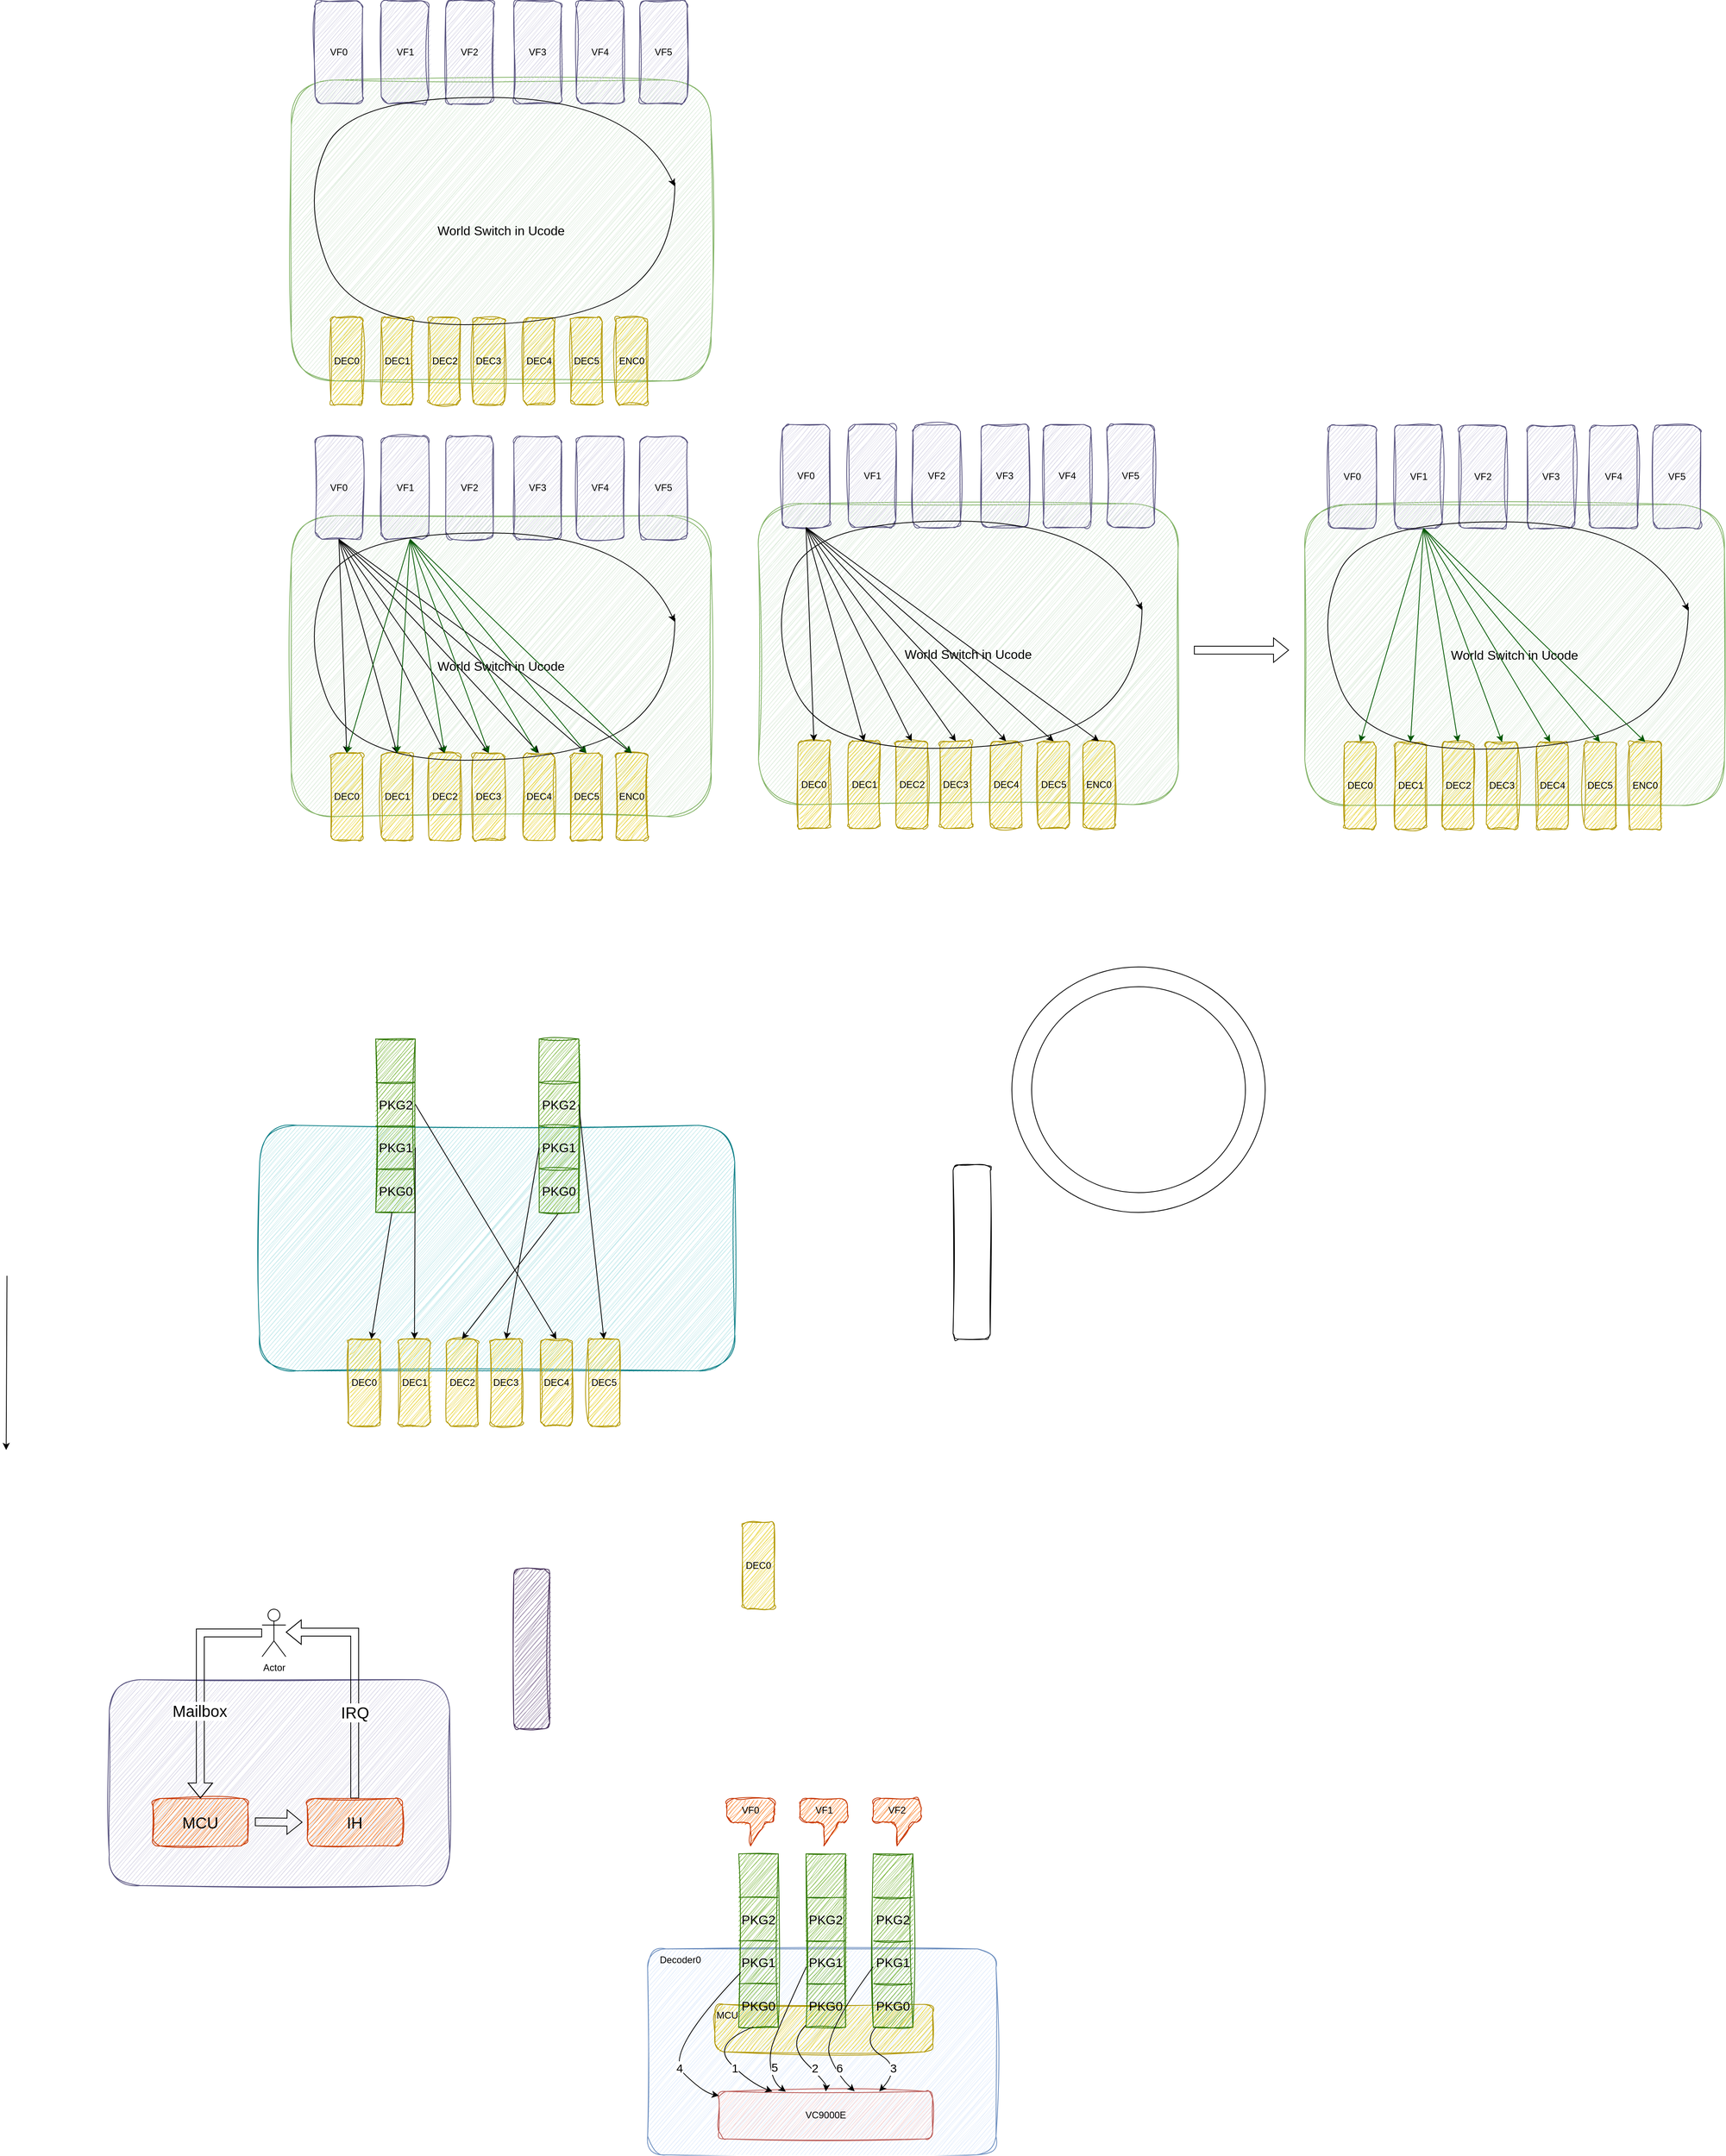 <mxfile version="23.1.1" type="github">
  <diagram name="Page-1" id="c7558073-3199-34d8-9f00-42111426c3f3">
    <mxGraphModel dx="2650" dy="1048" grid="1" gridSize="10" guides="1" tooltips="1" connect="1" arrows="1" fold="1" page="1" pageScale="1" pageWidth="826" pageHeight="1169" background="none" math="0" shadow="0">
      <root>
        <mxCell id="0" />
        <mxCell id="1" parent="0" />
        <mxCell id="O2sIWzyAN3iopfaGM0Wt-103" value="&lt;font style=&quot;font-size: 16px;&quot;&gt;World Switch in Ucode&lt;/font&gt;" style="rounded=1;whiteSpace=wrap;html=1;fillColor=#d5e8d4;strokeColor=#82b366;glass=0;shadow=0;sketch=1;curveFitting=1;jiggle=2;" parent="1" vertex="1">
          <mxGeometry x="50" y="150" width="530" height="380" as="geometry" />
        </mxCell>
        <mxCell id="O2sIWzyAN3iopfaGM0Wt-96" value="VF0" style="rounded=1;whiteSpace=wrap;html=1;fillColor=#d0cee2;strokeColor=#56517e;glass=0;shadow=0;sketch=1;curveFitting=1;jiggle=2;" parent="1" vertex="1">
          <mxGeometry x="80" y="50" width="60" height="130" as="geometry" />
        </mxCell>
        <mxCell id="O2sIWzyAN3iopfaGM0Wt-98" value="VF1" style="rounded=1;whiteSpace=wrap;html=1;fillColor=#d0cee2;strokeColor=#56517e;glass=0;shadow=0;sketch=1;curveFitting=1;jiggle=2;" parent="1" vertex="1">
          <mxGeometry x="163.5" y="50" width="60" height="130" as="geometry" />
        </mxCell>
        <mxCell id="O2sIWzyAN3iopfaGM0Wt-99" value="VF2" style="rounded=1;whiteSpace=wrap;html=1;fillColor=#d0cee2;strokeColor=#56517e;glass=0;shadow=0;sketch=1;curveFitting=1;jiggle=2;" parent="1" vertex="1">
          <mxGeometry x="245" y="50" width="60" height="130" as="geometry" />
        </mxCell>
        <mxCell id="O2sIWzyAN3iopfaGM0Wt-100" value="VF3" style="rounded=1;whiteSpace=wrap;html=1;fillColor=#d0cee2;strokeColor=#56517e;glass=0;shadow=0;sketch=1;curveFitting=1;jiggle=2;" parent="1" vertex="1">
          <mxGeometry x="331" y="50" width="60" height="130" as="geometry" />
        </mxCell>
        <mxCell id="O2sIWzyAN3iopfaGM0Wt-101" value="VF4" style="rounded=1;whiteSpace=wrap;html=1;fillColor=#d0cee2;strokeColor=#56517e;glass=0;shadow=0;sketch=1;curveFitting=1;jiggle=2;" parent="1" vertex="1">
          <mxGeometry x="410" y="50" width="60" height="130" as="geometry" />
        </mxCell>
        <mxCell id="O2sIWzyAN3iopfaGM0Wt-102" value="VF5" style="rounded=1;whiteSpace=wrap;html=1;fillColor=#d0cee2;strokeColor=#56517e;glass=0;shadow=0;sketch=1;curveFitting=1;jiggle=2;" parent="1" vertex="1">
          <mxGeometry x="490" y="50" width="60" height="130" as="geometry" />
        </mxCell>
        <mxCell id="O2sIWzyAN3iopfaGM0Wt-128" value="DEC0" style="rounded=1;whiteSpace=wrap;html=1;sketch=1;curveFitting=1;jiggle=2;shadow=0;fillColor=#e3c800;fontColor=#000000;strokeColor=#B09500;" parent="1" vertex="1">
          <mxGeometry x="100" y="450" width="40" height="110" as="geometry" />
        </mxCell>
        <mxCell id="O2sIWzyAN3iopfaGM0Wt-129" value="DEC1" style="rounded=1;whiteSpace=wrap;html=1;sketch=1;curveFitting=1;jiggle=2;shadow=0;fillColor=#e3c800;fontColor=#000000;strokeColor=#B09500;" parent="1" vertex="1">
          <mxGeometry x="163.5" y="450" width="40" height="110" as="geometry" />
        </mxCell>
        <mxCell id="O2sIWzyAN3iopfaGM0Wt-130" value="DEC2" style="rounded=1;whiteSpace=wrap;html=1;sketch=1;curveFitting=1;jiggle=2;shadow=0;fillColor=#e3c800;fontColor=#000000;strokeColor=#B09500;" parent="1" vertex="1">
          <mxGeometry x="223.5" y="450" width="40" height="110" as="geometry" />
        </mxCell>
        <mxCell id="O2sIWzyAN3iopfaGM0Wt-132" value="DEC3" style="rounded=1;whiteSpace=wrap;html=1;sketch=1;curveFitting=1;jiggle=2;shadow=0;fillColor=#e3c800;fontColor=#000000;strokeColor=#B09500;" parent="1" vertex="1">
          <mxGeometry x="279.25" y="450" width="40" height="110" as="geometry" />
        </mxCell>
        <mxCell id="O2sIWzyAN3iopfaGM0Wt-133" value="DEC4" style="rounded=1;whiteSpace=wrap;html=1;sketch=1;curveFitting=1;jiggle=2;shadow=0;fillColor=#e3c800;fontColor=#000000;strokeColor=#B09500;" parent="1" vertex="1">
          <mxGeometry x="342.75" y="450" width="40" height="110" as="geometry" />
        </mxCell>
        <mxCell id="O2sIWzyAN3iopfaGM0Wt-134" value="DEC5" style="rounded=1;whiteSpace=wrap;html=1;sketch=1;curveFitting=1;jiggle=2;shadow=0;fillColor=#e3c800;fontColor=#000000;strokeColor=#B09500;" parent="1" vertex="1">
          <mxGeometry x="402.75" y="450" width="40" height="110" as="geometry" />
        </mxCell>
        <mxCell id="O2sIWzyAN3iopfaGM0Wt-135" value="ENC0" style="rounded=1;whiteSpace=wrap;html=1;sketch=1;curveFitting=1;jiggle=2;shadow=0;fillColor=#e3c800;fontColor=#000000;strokeColor=#B09500;" parent="1" vertex="1">
          <mxGeometry x="460" y="450" width="40" height="110" as="geometry" />
        </mxCell>
        <mxCell id="O2sIWzyAN3iopfaGM0Wt-136" value="" style="curved=1;endArrow=classic;html=1;rounded=0;" parent="1" edge="1">
          <mxGeometry width="50" height="50" relative="1" as="geometry">
            <mxPoint x="534.5" y="279.5" as="sourcePoint" />
            <mxPoint x="534" y="284" as="targetPoint" />
            <Array as="points">
              <mxPoint x="534" y="374" />
              <mxPoint x="414" y="459" />
              <mxPoint x="124" y="459" />
              <mxPoint x="64" y="299" />
              <mxPoint x="124" y="170" />
              <mxPoint x="484" y="174" />
            </Array>
          </mxGeometry>
        </mxCell>
        <mxCell id="GnBLR437fLqFZardxGhd-1" value="&lt;font style=&quot;font-size: 16px;&quot;&gt;World Switch in Ucode&lt;/font&gt;" style="rounded=1;whiteSpace=wrap;html=1;fillColor=#d5e8d4;strokeColor=#82b366;glass=0;shadow=0;sketch=1;curveFitting=1;jiggle=2;" parent="1" vertex="1">
          <mxGeometry x="50" y="700" width="530" height="380" as="geometry" />
        </mxCell>
        <mxCell id="GnBLR437fLqFZardxGhd-2" value="VF0" style="rounded=1;whiteSpace=wrap;html=1;fillColor=#d0cee2;strokeColor=#56517e;glass=0;shadow=0;sketch=1;curveFitting=1;jiggle=2;" parent="1" vertex="1">
          <mxGeometry x="80" y="600" width="60" height="130" as="geometry" />
        </mxCell>
        <mxCell id="GnBLR437fLqFZardxGhd-3" value="VF1" style="rounded=1;whiteSpace=wrap;html=1;fillColor=#d0cee2;strokeColor=#56517e;glass=0;shadow=0;sketch=1;curveFitting=1;jiggle=2;" parent="1" vertex="1">
          <mxGeometry x="163.5" y="600" width="60" height="130" as="geometry" />
        </mxCell>
        <mxCell id="GnBLR437fLqFZardxGhd-4" value="VF2" style="rounded=1;whiteSpace=wrap;html=1;fillColor=#d0cee2;strokeColor=#56517e;glass=0;shadow=0;sketch=1;curveFitting=1;jiggle=2;" parent="1" vertex="1">
          <mxGeometry x="245" y="600" width="60" height="130" as="geometry" />
        </mxCell>
        <mxCell id="GnBLR437fLqFZardxGhd-5" value="VF3" style="rounded=1;whiteSpace=wrap;html=1;fillColor=#d0cee2;strokeColor=#56517e;glass=0;shadow=0;sketch=1;curveFitting=1;jiggle=2;" parent="1" vertex="1">
          <mxGeometry x="331" y="600" width="60" height="130" as="geometry" />
        </mxCell>
        <mxCell id="GnBLR437fLqFZardxGhd-6" value="VF4" style="rounded=1;whiteSpace=wrap;html=1;fillColor=#d0cee2;strokeColor=#56517e;glass=0;shadow=0;sketch=1;curveFitting=1;jiggle=2;" parent="1" vertex="1">
          <mxGeometry x="410" y="600" width="60" height="130" as="geometry" />
        </mxCell>
        <mxCell id="GnBLR437fLqFZardxGhd-7" value="VF5" style="rounded=1;whiteSpace=wrap;html=1;fillColor=#d0cee2;strokeColor=#56517e;glass=0;shadow=0;sketch=1;curveFitting=1;jiggle=2;" parent="1" vertex="1">
          <mxGeometry x="490" y="600" width="60" height="130" as="geometry" />
        </mxCell>
        <mxCell id="GnBLR437fLqFZardxGhd-8" value="DEC0" style="rounded=1;whiteSpace=wrap;html=1;sketch=1;curveFitting=1;jiggle=2;shadow=0;fillColor=#e3c800;fontColor=#000000;strokeColor=#B09500;" parent="1" vertex="1">
          <mxGeometry x="100" y="1000" width="40" height="110" as="geometry" />
        </mxCell>
        <mxCell id="GnBLR437fLqFZardxGhd-9" value="DEC1" style="rounded=1;whiteSpace=wrap;html=1;sketch=1;curveFitting=1;jiggle=2;shadow=0;fillColor=#e3c800;fontColor=#000000;strokeColor=#B09500;" parent="1" vertex="1">
          <mxGeometry x="163.5" y="1000" width="40" height="110" as="geometry" />
        </mxCell>
        <mxCell id="GnBLR437fLqFZardxGhd-10" value="DEC2" style="rounded=1;whiteSpace=wrap;html=1;sketch=1;curveFitting=1;jiggle=2;shadow=0;fillColor=#e3c800;fontColor=#000000;strokeColor=#B09500;" parent="1" vertex="1">
          <mxGeometry x="223.5" y="1000" width="40" height="110" as="geometry" />
        </mxCell>
        <mxCell id="GnBLR437fLqFZardxGhd-11" value="DEC3" style="rounded=1;whiteSpace=wrap;html=1;sketch=1;curveFitting=1;jiggle=2;shadow=0;fillColor=#e3c800;fontColor=#000000;strokeColor=#B09500;" parent="1" vertex="1">
          <mxGeometry x="279.25" y="1000" width="40" height="110" as="geometry" />
        </mxCell>
        <mxCell id="GnBLR437fLqFZardxGhd-12" value="DEC4" style="rounded=1;whiteSpace=wrap;html=1;sketch=1;curveFitting=1;jiggle=2;shadow=0;fillColor=#e3c800;fontColor=#000000;strokeColor=#B09500;" parent="1" vertex="1">
          <mxGeometry x="342.75" y="1000" width="40" height="110" as="geometry" />
        </mxCell>
        <mxCell id="GnBLR437fLqFZardxGhd-13" value="DEC5" style="rounded=1;whiteSpace=wrap;html=1;sketch=1;curveFitting=1;jiggle=2;shadow=0;fillColor=#e3c800;fontColor=#000000;strokeColor=#B09500;" parent="1" vertex="1">
          <mxGeometry x="402.75" y="1000" width="40" height="110" as="geometry" />
        </mxCell>
        <mxCell id="GnBLR437fLqFZardxGhd-14" value="ENC0" style="rounded=1;whiteSpace=wrap;html=1;sketch=1;curveFitting=1;jiggle=2;shadow=0;fillColor=#e3c800;fontColor=#000000;strokeColor=#B09500;" parent="1" vertex="1">
          <mxGeometry x="460" y="1000" width="40" height="110" as="geometry" />
        </mxCell>
        <mxCell id="GnBLR437fLqFZardxGhd-15" value="" style="curved=1;endArrow=classic;html=1;rounded=0;" parent="1" edge="1">
          <mxGeometry width="50" height="50" relative="1" as="geometry">
            <mxPoint x="534.5" y="829.5" as="sourcePoint" />
            <mxPoint x="534" y="834" as="targetPoint" />
            <Array as="points">
              <mxPoint x="534" y="924" />
              <mxPoint x="414" y="1009" />
              <mxPoint x="124" y="1009" />
              <mxPoint x="64" y="849" />
              <mxPoint x="124" y="720" />
              <mxPoint x="484" y="724" />
            </Array>
          </mxGeometry>
        </mxCell>
        <mxCell id="GnBLR437fLqFZardxGhd-16" value="" style="endArrow=classic;html=1;rounded=0;entryX=0.5;entryY=0;entryDx=0;entryDy=0;" parent="1" target="GnBLR437fLqFZardxGhd-14" edge="1">
          <mxGeometry width="50" height="50" relative="1" as="geometry">
            <mxPoint x="110" y="730" as="sourcePoint" />
            <mxPoint x="200" y="800" as="targetPoint" />
          </mxGeometry>
        </mxCell>
        <mxCell id="GnBLR437fLqFZardxGhd-19" value="" style="endArrow=classic;html=1;rounded=0;entryX=0.5;entryY=0;entryDx=0;entryDy=0;exitX=0.5;exitY=1;exitDx=0;exitDy=0;" parent="1" target="GnBLR437fLqFZardxGhd-13" edge="1">
          <mxGeometry width="50" height="50" relative="1" as="geometry">
            <mxPoint x="110" y="730" as="sourcePoint" />
            <mxPoint x="432.75" y="1000" as="targetPoint" />
          </mxGeometry>
        </mxCell>
        <mxCell id="GnBLR437fLqFZardxGhd-20" value="" style="endArrow=classic;html=1;rounded=0;exitX=0.5;exitY=1;exitDx=0;exitDy=0;entryX=0.5;entryY=0;entryDx=0;entryDy=0;" parent="1" source="GnBLR437fLqFZardxGhd-2" target="GnBLR437fLqFZardxGhd-12" edge="1">
          <mxGeometry width="50" height="50" relative="1" as="geometry">
            <mxPoint x="104.25" y="730" as="sourcePoint" />
            <mxPoint x="494.25" y="880" as="targetPoint" />
          </mxGeometry>
        </mxCell>
        <mxCell id="GnBLR437fLqFZardxGhd-21" value="" style="endArrow=classic;html=1;rounded=0;exitX=0.5;exitY=1;exitDx=0;exitDy=0;entryX=0.5;entryY=0;entryDx=0;entryDy=0;" parent="1" source="GnBLR437fLqFZardxGhd-2" target="GnBLR437fLqFZardxGhd-11" edge="1">
          <mxGeometry width="50" height="50" relative="1" as="geometry">
            <mxPoint x="104.25" y="730" as="sourcePoint" />
            <mxPoint x="494.25" y="880" as="targetPoint" />
          </mxGeometry>
        </mxCell>
        <mxCell id="GnBLR437fLqFZardxGhd-22" value="" style="endArrow=classic;html=1;rounded=0;exitX=0.5;exitY=1;exitDx=0;exitDy=0;entryX=0.5;entryY=0;entryDx=0;entryDy=0;" parent="1" source="GnBLR437fLqFZardxGhd-2" target="GnBLR437fLqFZardxGhd-10" edge="1">
          <mxGeometry width="50" height="50" relative="1" as="geometry">
            <mxPoint x="245" y="740.0" as="sourcePoint" />
            <mxPoint x="371" y="1008.05" as="targetPoint" />
          </mxGeometry>
        </mxCell>
        <mxCell id="GnBLR437fLqFZardxGhd-23" value="" style="endArrow=classic;html=1;rounded=0;entryX=0.5;entryY=0;entryDx=0;entryDy=0;" parent="1" target="GnBLR437fLqFZardxGhd-9" edge="1">
          <mxGeometry width="50" height="50" relative="1" as="geometry">
            <mxPoint x="110" y="730" as="sourcePoint" />
            <mxPoint x="500" y="870" as="targetPoint" />
          </mxGeometry>
        </mxCell>
        <mxCell id="GnBLR437fLqFZardxGhd-24" value="" style="endArrow=classic;html=1;rounded=0;exitX=0.5;exitY=1;exitDx=0;exitDy=0;entryX=0.5;entryY=0;entryDx=0;entryDy=0;" parent="1" target="GnBLR437fLqFZardxGhd-8" edge="1">
          <mxGeometry width="50" height="50" relative="1" as="geometry">
            <mxPoint x="110" y="730" as="sourcePoint" />
            <mxPoint x="500" y="880" as="targetPoint" />
          </mxGeometry>
        </mxCell>
        <mxCell id="GnBLR437fLqFZardxGhd-25" value="" style="endArrow=classic;html=1;rounded=0;exitX=0.5;exitY=1;exitDx=0;exitDy=0;entryX=0.5;entryY=0;entryDx=0;entryDy=0;curved=0;fillColor=#008a00;strokeColor=#005700;" parent="1" target="GnBLR437fLqFZardxGhd-8" edge="1">
          <mxGeometry width="50" height="50" relative="1" as="geometry">
            <mxPoint x="200" y="730" as="sourcePoint" />
            <mxPoint x="210" y="1000" as="targetPoint" />
          </mxGeometry>
        </mxCell>
        <mxCell id="GnBLR437fLqFZardxGhd-26" value="" style="endArrow=classic;html=1;rounded=0;entryX=0.5;entryY=0;entryDx=0;entryDy=0;curved=0;fillColor=#008a00;strokeColor=#005700;" parent="1" target="GnBLR437fLqFZardxGhd-9" edge="1">
          <mxGeometry width="50" height="50" relative="1" as="geometry">
            <mxPoint x="200" y="730" as="sourcePoint" />
            <mxPoint x="274" y="1000" as="targetPoint" />
          </mxGeometry>
        </mxCell>
        <mxCell id="GnBLR437fLqFZardxGhd-27" value="" style="endArrow=classic;html=1;rounded=0;exitX=0.5;exitY=1;exitDx=0;exitDy=0;entryX=0.5;entryY=0;entryDx=0;entryDy=0;curved=0;fillColor=#008a00;strokeColor=#005700;" parent="1" target="GnBLR437fLqFZardxGhd-10" edge="1">
          <mxGeometry width="50" height="50" relative="1" as="geometry">
            <mxPoint x="200" y="730" as="sourcePoint" />
            <mxPoint x="334" y="1000" as="targetPoint" />
          </mxGeometry>
        </mxCell>
        <mxCell id="GnBLR437fLqFZardxGhd-28" value="" style="endArrow=classic;html=1;rounded=0;exitX=0.5;exitY=1;exitDx=0;exitDy=0;entryX=0.5;entryY=0;entryDx=0;entryDy=0;curved=0;fillColor=#008a00;strokeColor=#005700;" parent="1" target="GnBLR437fLqFZardxGhd-11" edge="1">
          <mxGeometry width="50" height="50" relative="1" as="geometry">
            <mxPoint x="200" y="730" as="sourcePoint" />
            <mxPoint x="389" y="1000" as="targetPoint" />
          </mxGeometry>
        </mxCell>
        <mxCell id="GnBLR437fLqFZardxGhd-29" value="" style="endArrow=classic;html=1;rounded=0;exitX=0.5;exitY=1;exitDx=0;exitDy=0;curved=0;fillColor=#008a00;strokeColor=#005700;" parent="1" edge="1">
          <mxGeometry width="50" height="50" relative="1" as="geometry">
            <mxPoint x="200" y="730" as="sourcePoint" />
            <mxPoint x="360" y="1000" as="targetPoint" />
          </mxGeometry>
        </mxCell>
        <mxCell id="GnBLR437fLqFZardxGhd-30" value="" style="endArrow=classic;html=1;rounded=0;entryX=0.5;entryY=0;entryDx=0;entryDy=0;exitX=0.5;exitY=1;exitDx=0;exitDy=0;curved=0;fillColor=#008a00;strokeColor=#005700;" parent="1" target="GnBLR437fLqFZardxGhd-13" edge="1">
          <mxGeometry width="50" height="50" relative="1" as="geometry">
            <mxPoint x="200" y="730" as="sourcePoint" />
            <mxPoint x="513" y="1000" as="targetPoint" />
          </mxGeometry>
        </mxCell>
        <mxCell id="GnBLR437fLqFZardxGhd-31" value="" style="endArrow=classic;html=1;rounded=0;entryX=0.5;entryY=0;entryDx=0;entryDy=0;curved=0;fillColor=#008a00;strokeColor=#005700;" parent="1" target="GnBLR437fLqFZardxGhd-14" edge="1">
          <mxGeometry width="50" height="50" relative="1" as="geometry">
            <mxPoint x="200" y="730" as="sourcePoint" />
            <mxPoint x="570" y="1000" as="targetPoint" />
          </mxGeometry>
        </mxCell>
        <mxCell id="GnBLR437fLqFZardxGhd-32" value="&lt;font style=&quot;font-size: 16px;&quot;&gt;World Switch in Ucode&lt;/font&gt;" style="rounded=1;whiteSpace=wrap;html=1;fillColor=#d5e8d4;strokeColor=#82b366;glass=0;shadow=0;sketch=1;curveFitting=1;jiggle=2;" parent="1" vertex="1">
          <mxGeometry x="640" y="685" width="530" height="380" as="geometry" />
        </mxCell>
        <mxCell id="GnBLR437fLqFZardxGhd-33" value="VF0" style="rounded=1;whiteSpace=wrap;html=1;fillColor=#d0cee2;strokeColor=#56517e;glass=0;shadow=0;sketch=1;curveFitting=1;jiggle=2;" parent="1" vertex="1">
          <mxGeometry x="670" y="585" width="60" height="130" as="geometry" />
        </mxCell>
        <mxCell id="GnBLR437fLqFZardxGhd-34" value="VF1" style="rounded=1;whiteSpace=wrap;html=1;fillColor=#d0cee2;strokeColor=#56517e;glass=0;shadow=0;sketch=1;curveFitting=1;jiggle=2;" parent="1" vertex="1">
          <mxGeometry x="753.5" y="585" width="60" height="130" as="geometry" />
        </mxCell>
        <mxCell id="GnBLR437fLqFZardxGhd-35" value="VF2" style="rounded=1;whiteSpace=wrap;html=1;fillColor=#d0cee2;strokeColor=#56517e;glass=0;shadow=0;sketch=1;curveFitting=1;jiggle=2;" parent="1" vertex="1">
          <mxGeometry x="835" y="585" width="60" height="130" as="geometry" />
        </mxCell>
        <mxCell id="GnBLR437fLqFZardxGhd-36" value="VF3" style="rounded=1;whiteSpace=wrap;html=1;fillColor=#d0cee2;strokeColor=#56517e;glass=0;shadow=0;sketch=1;curveFitting=1;jiggle=2;" parent="1" vertex="1">
          <mxGeometry x="921" y="585" width="60" height="130" as="geometry" />
        </mxCell>
        <mxCell id="GnBLR437fLqFZardxGhd-37" value="VF4" style="rounded=1;whiteSpace=wrap;html=1;fillColor=#d0cee2;strokeColor=#56517e;glass=0;shadow=0;sketch=1;curveFitting=1;jiggle=2;" parent="1" vertex="1">
          <mxGeometry x="1000" y="585" width="60" height="130" as="geometry" />
        </mxCell>
        <mxCell id="GnBLR437fLqFZardxGhd-38" value="VF5" style="rounded=1;whiteSpace=wrap;html=1;fillColor=#d0cee2;strokeColor=#56517e;glass=0;shadow=0;sketch=1;curveFitting=1;jiggle=2;" parent="1" vertex="1">
          <mxGeometry x="1080" y="585" width="60" height="130" as="geometry" />
        </mxCell>
        <mxCell id="GnBLR437fLqFZardxGhd-39" value="DEC0" style="rounded=1;whiteSpace=wrap;html=1;sketch=1;curveFitting=1;jiggle=2;shadow=0;fillColor=#e3c800;fontColor=#000000;strokeColor=#B09500;" parent="1" vertex="1">
          <mxGeometry x="690" y="985" width="40" height="110" as="geometry" />
        </mxCell>
        <mxCell id="GnBLR437fLqFZardxGhd-40" value="DEC1" style="rounded=1;whiteSpace=wrap;html=1;sketch=1;curveFitting=1;jiggle=2;shadow=0;fillColor=#e3c800;fontColor=#000000;strokeColor=#B09500;" parent="1" vertex="1">
          <mxGeometry x="753.5" y="985" width="40" height="110" as="geometry" />
        </mxCell>
        <mxCell id="GnBLR437fLqFZardxGhd-41" value="DEC2" style="rounded=1;whiteSpace=wrap;html=1;sketch=1;curveFitting=1;jiggle=2;shadow=0;fillColor=#e3c800;fontColor=#000000;strokeColor=#B09500;" parent="1" vertex="1">
          <mxGeometry x="813.5" y="985" width="40" height="110" as="geometry" />
        </mxCell>
        <mxCell id="GnBLR437fLqFZardxGhd-42" value="DEC3" style="rounded=1;whiteSpace=wrap;html=1;sketch=1;curveFitting=1;jiggle=2;shadow=0;fillColor=#e3c800;fontColor=#000000;strokeColor=#B09500;" parent="1" vertex="1">
          <mxGeometry x="869.25" y="985" width="40" height="110" as="geometry" />
        </mxCell>
        <mxCell id="GnBLR437fLqFZardxGhd-43" value="DEC4" style="rounded=1;whiteSpace=wrap;html=1;sketch=1;curveFitting=1;jiggle=2;shadow=0;fillColor=#e3c800;fontColor=#000000;strokeColor=#B09500;" parent="1" vertex="1">
          <mxGeometry x="932.75" y="985" width="40" height="110" as="geometry" />
        </mxCell>
        <mxCell id="GnBLR437fLqFZardxGhd-44" value="DEC5" style="rounded=1;whiteSpace=wrap;html=1;sketch=1;curveFitting=1;jiggle=2;shadow=0;fillColor=#e3c800;fontColor=#000000;strokeColor=#B09500;" parent="1" vertex="1">
          <mxGeometry x="992.75" y="985" width="40" height="110" as="geometry" />
        </mxCell>
        <mxCell id="GnBLR437fLqFZardxGhd-45" value="ENC0" style="rounded=1;whiteSpace=wrap;html=1;sketch=1;curveFitting=1;jiggle=2;shadow=0;fillColor=#e3c800;fontColor=#000000;strokeColor=#B09500;" parent="1" vertex="1">
          <mxGeometry x="1050" y="985" width="40" height="110" as="geometry" />
        </mxCell>
        <mxCell id="GnBLR437fLqFZardxGhd-46" value="" style="curved=1;endArrow=classic;html=1;rounded=0;" parent="1" edge="1">
          <mxGeometry width="50" height="50" relative="1" as="geometry">
            <mxPoint x="1124.5" y="814.5" as="sourcePoint" />
            <mxPoint x="1124" y="819" as="targetPoint" />
            <Array as="points">
              <mxPoint x="1124" y="909" />
              <mxPoint x="1004" y="994" />
              <mxPoint x="714" y="994" />
              <mxPoint x="654" y="834" />
              <mxPoint x="714" y="705" />
              <mxPoint x="1074" y="709" />
            </Array>
          </mxGeometry>
        </mxCell>
        <mxCell id="GnBLR437fLqFZardxGhd-47" value="" style="endArrow=classic;html=1;rounded=0;entryX=0.5;entryY=0;entryDx=0;entryDy=0;" parent="1" target="GnBLR437fLqFZardxGhd-45" edge="1">
          <mxGeometry width="50" height="50" relative="1" as="geometry">
            <mxPoint x="700" y="715" as="sourcePoint" />
            <mxPoint x="790" y="785" as="targetPoint" />
          </mxGeometry>
        </mxCell>
        <mxCell id="GnBLR437fLqFZardxGhd-48" value="" style="endArrow=classic;html=1;rounded=0;entryX=0.5;entryY=0;entryDx=0;entryDy=0;exitX=0.5;exitY=1;exitDx=0;exitDy=0;" parent="1" target="GnBLR437fLqFZardxGhd-44" edge="1">
          <mxGeometry width="50" height="50" relative="1" as="geometry">
            <mxPoint x="700" y="715" as="sourcePoint" />
            <mxPoint x="1022.75" y="985" as="targetPoint" />
          </mxGeometry>
        </mxCell>
        <mxCell id="GnBLR437fLqFZardxGhd-49" value="" style="endArrow=classic;html=1;rounded=0;exitX=0.5;exitY=1;exitDx=0;exitDy=0;entryX=0.5;entryY=0;entryDx=0;entryDy=0;" parent="1" source="GnBLR437fLqFZardxGhd-33" target="GnBLR437fLqFZardxGhd-43" edge="1">
          <mxGeometry width="50" height="50" relative="1" as="geometry">
            <mxPoint x="694.25" y="715" as="sourcePoint" />
            <mxPoint x="1084.25" y="865" as="targetPoint" />
          </mxGeometry>
        </mxCell>
        <mxCell id="GnBLR437fLqFZardxGhd-50" value="" style="endArrow=classic;html=1;rounded=0;exitX=0.5;exitY=1;exitDx=0;exitDy=0;entryX=0.5;entryY=0;entryDx=0;entryDy=0;" parent="1" source="GnBLR437fLqFZardxGhd-33" target="GnBLR437fLqFZardxGhd-42" edge="1">
          <mxGeometry width="50" height="50" relative="1" as="geometry">
            <mxPoint x="694.25" y="715" as="sourcePoint" />
            <mxPoint x="1084.25" y="865" as="targetPoint" />
          </mxGeometry>
        </mxCell>
        <mxCell id="GnBLR437fLqFZardxGhd-51" value="" style="endArrow=classic;html=1;rounded=0;exitX=0.5;exitY=1;exitDx=0;exitDy=0;entryX=0.5;entryY=0;entryDx=0;entryDy=0;" parent="1" source="GnBLR437fLqFZardxGhd-33" target="GnBLR437fLqFZardxGhd-41" edge="1">
          <mxGeometry width="50" height="50" relative="1" as="geometry">
            <mxPoint x="835" y="725.0" as="sourcePoint" />
            <mxPoint x="961" y="993.05" as="targetPoint" />
          </mxGeometry>
        </mxCell>
        <mxCell id="GnBLR437fLqFZardxGhd-52" value="" style="endArrow=classic;html=1;rounded=0;entryX=0.5;entryY=0;entryDx=0;entryDy=0;" parent="1" target="GnBLR437fLqFZardxGhd-40" edge="1">
          <mxGeometry width="50" height="50" relative="1" as="geometry">
            <mxPoint x="700" y="715" as="sourcePoint" />
            <mxPoint x="1090" y="855" as="targetPoint" />
          </mxGeometry>
        </mxCell>
        <mxCell id="GnBLR437fLqFZardxGhd-53" value="" style="endArrow=classic;html=1;rounded=0;exitX=0.5;exitY=1;exitDx=0;exitDy=0;entryX=0.5;entryY=0;entryDx=0;entryDy=0;" parent="1" target="GnBLR437fLqFZardxGhd-39" edge="1">
          <mxGeometry width="50" height="50" relative="1" as="geometry">
            <mxPoint x="700" y="715" as="sourcePoint" />
            <mxPoint x="1090" y="865" as="targetPoint" />
          </mxGeometry>
        </mxCell>
        <mxCell id="GnBLR437fLqFZardxGhd-61" value="&lt;font style=&quot;font-size: 16px;&quot;&gt;World Switch in Ucode&lt;/font&gt;" style="rounded=1;whiteSpace=wrap;html=1;fillColor=#d5e8d4;strokeColor=#82b366;glass=0;shadow=0;sketch=1;curveFitting=1;jiggle=2;" parent="1" vertex="1">
          <mxGeometry x="1330" y="686" width="530" height="380" as="geometry" />
        </mxCell>
        <mxCell id="GnBLR437fLqFZardxGhd-62" value="VF0" style="rounded=1;whiteSpace=wrap;html=1;fillColor=#d0cee2;strokeColor=#56517e;glass=0;shadow=0;sketch=1;curveFitting=1;jiggle=2;" parent="1" vertex="1">
          <mxGeometry x="1360" y="586" width="60" height="130" as="geometry" />
        </mxCell>
        <mxCell id="GnBLR437fLqFZardxGhd-63" value="VF1" style="rounded=1;whiteSpace=wrap;html=1;fillColor=#d0cee2;strokeColor=#56517e;glass=0;shadow=0;sketch=1;curveFitting=1;jiggle=2;" parent="1" vertex="1">
          <mxGeometry x="1443.5" y="586" width="60" height="130" as="geometry" />
        </mxCell>
        <mxCell id="GnBLR437fLqFZardxGhd-64" value="VF2" style="rounded=1;whiteSpace=wrap;html=1;fillColor=#d0cee2;strokeColor=#56517e;glass=0;shadow=0;sketch=1;curveFitting=1;jiggle=2;" parent="1" vertex="1">
          <mxGeometry x="1525" y="586" width="60" height="130" as="geometry" />
        </mxCell>
        <mxCell id="GnBLR437fLqFZardxGhd-65" value="VF3" style="rounded=1;whiteSpace=wrap;html=1;fillColor=#d0cee2;strokeColor=#56517e;glass=0;shadow=0;sketch=1;curveFitting=1;jiggle=2;" parent="1" vertex="1">
          <mxGeometry x="1611" y="586" width="60" height="130" as="geometry" />
        </mxCell>
        <mxCell id="GnBLR437fLqFZardxGhd-66" value="VF4" style="rounded=1;whiteSpace=wrap;html=1;fillColor=#d0cee2;strokeColor=#56517e;glass=0;shadow=0;sketch=1;curveFitting=1;jiggle=2;" parent="1" vertex="1">
          <mxGeometry x="1690" y="586" width="60" height="130" as="geometry" />
        </mxCell>
        <mxCell id="GnBLR437fLqFZardxGhd-67" value="VF5" style="rounded=1;whiteSpace=wrap;html=1;fillColor=#d0cee2;strokeColor=#56517e;glass=0;shadow=0;sketch=1;curveFitting=1;jiggle=2;" parent="1" vertex="1">
          <mxGeometry x="1770" y="586" width="60" height="130" as="geometry" />
        </mxCell>
        <mxCell id="GnBLR437fLqFZardxGhd-68" value="DEC0" style="rounded=1;whiteSpace=wrap;html=1;sketch=1;curveFitting=1;jiggle=2;shadow=0;fillColor=#e3c800;fontColor=#000000;strokeColor=#B09500;" parent="1" vertex="1">
          <mxGeometry x="1380" y="986" width="40" height="110" as="geometry" />
        </mxCell>
        <mxCell id="GnBLR437fLqFZardxGhd-69" value="DEC1" style="rounded=1;whiteSpace=wrap;html=1;sketch=1;curveFitting=1;jiggle=2;shadow=0;fillColor=#e3c800;fontColor=#000000;strokeColor=#B09500;" parent="1" vertex="1">
          <mxGeometry x="1443.5" y="986" width="40" height="110" as="geometry" />
        </mxCell>
        <mxCell id="GnBLR437fLqFZardxGhd-70" value="DEC2" style="rounded=1;whiteSpace=wrap;html=1;sketch=1;curveFitting=1;jiggle=2;shadow=0;fillColor=#e3c800;fontColor=#000000;strokeColor=#B09500;" parent="1" vertex="1">
          <mxGeometry x="1503.5" y="986" width="40" height="110" as="geometry" />
        </mxCell>
        <mxCell id="GnBLR437fLqFZardxGhd-71" value="DEC3" style="rounded=1;whiteSpace=wrap;html=1;sketch=1;curveFitting=1;jiggle=2;shadow=0;fillColor=#e3c800;fontColor=#000000;strokeColor=#B09500;" parent="1" vertex="1">
          <mxGeometry x="1559.25" y="986" width="40" height="110" as="geometry" />
        </mxCell>
        <mxCell id="GnBLR437fLqFZardxGhd-72" value="DEC4" style="rounded=1;whiteSpace=wrap;html=1;sketch=1;curveFitting=1;jiggle=2;shadow=0;fillColor=#e3c800;fontColor=#000000;strokeColor=#B09500;" parent="1" vertex="1">
          <mxGeometry x="1622.75" y="986" width="40" height="110" as="geometry" />
        </mxCell>
        <mxCell id="GnBLR437fLqFZardxGhd-73" value="DEC5" style="rounded=1;whiteSpace=wrap;html=1;sketch=1;curveFitting=1;jiggle=2;shadow=0;fillColor=#e3c800;fontColor=#000000;strokeColor=#B09500;" parent="1" vertex="1">
          <mxGeometry x="1682.75" y="986" width="40" height="110" as="geometry" />
        </mxCell>
        <mxCell id="GnBLR437fLqFZardxGhd-74" value="ENC0" style="rounded=1;whiteSpace=wrap;html=1;sketch=1;curveFitting=1;jiggle=2;shadow=0;fillColor=#e3c800;fontColor=#000000;strokeColor=#B09500;" parent="1" vertex="1">
          <mxGeometry x="1740" y="986" width="40" height="110" as="geometry" />
        </mxCell>
        <mxCell id="GnBLR437fLqFZardxGhd-75" value="" style="curved=1;endArrow=classic;html=1;rounded=0;" parent="1" edge="1">
          <mxGeometry width="50" height="50" relative="1" as="geometry">
            <mxPoint x="1814.5" y="815.5" as="sourcePoint" />
            <mxPoint x="1814" y="820" as="targetPoint" />
            <Array as="points">
              <mxPoint x="1814" y="910" />
              <mxPoint x="1694" y="995" />
              <mxPoint x="1404" y="995" />
              <mxPoint x="1344" y="835" />
              <mxPoint x="1404" y="706" />
              <mxPoint x="1764" y="710" />
            </Array>
          </mxGeometry>
        </mxCell>
        <mxCell id="GnBLR437fLqFZardxGhd-83" value="" style="endArrow=classic;html=1;rounded=0;exitX=0.5;exitY=1;exitDx=0;exitDy=0;entryX=0.5;entryY=0;entryDx=0;entryDy=0;curved=0;fillColor=#008a00;strokeColor=#005700;" parent="1" target="GnBLR437fLqFZardxGhd-68" edge="1">
          <mxGeometry width="50" height="50" relative="1" as="geometry">
            <mxPoint x="1480" y="716" as="sourcePoint" />
            <mxPoint x="1490" y="986" as="targetPoint" />
          </mxGeometry>
        </mxCell>
        <mxCell id="GnBLR437fLqFZardxGhd-84" value="" style="endArrow=classic;html=1;rounded=0;entryX=0.5;entryY=0;entryDx=0;entryDy=0;curved=0;fillColor=#008a00;strokeColor=#005700;" parent="1" target="GnBLR437fLqFZardxGhd-69" edge="1">
          <mxGeometry width="50" height="50" relative="1" as="geometry">
            <mxPoint x="1480" y="716" as="sourcePoint" />
            <mxPoint x="1554" y="986" as="targetPoint" />
          </mxGeometry>
        </mxCell>
        <mxCell id="GnBLR437fLqFZardxGhd-85" value="" style="endArrow=classic;html=1;rounded=0;exitX=0.5;exitY=1;exitDx=0;exitDy=0;entryX=0.5;entryY=0;entryDx=0;entryDy=0;curved=0;fillColor=#008a00;strokeColor=#005700;" parent="1" target="GnBLR437fLqFZardxGhd-70" edge="1">
          <mxGeometry width="50" height="50" relative="1" as="geometry">
            <mxPoint x="1480" y="716" as="sourcePoint" />
            <mxPoint x="1614" y="986" as="targetPoint" />
          </mxGeometry>
        </mxCell>
        <mxCell id="GnBLR437fLqFZardxGhd-86" value="" style="endArrow=classic;html=1;rounded=0;exitX=0.5;exitY=1;exitDx=0;exitDy=0;entryX=0.5;entryY=0;entryDx=0;entryDy=0;curved=0;fillColor=#008a00;strokeColor=#005700;" parent="1" target="GnBLR437fLqFZardxGhd-71" edge="1">
          <mxGeometry width="50" height="50" relative="1" as="geometry">
            <mxPoint x="1480" y="716" as="sourcePoint" />
            <mxPoint x="1669" y="986" as="targetPoint" />
          </mxGeometry>
        </mxCell>
        <mxCell id="GnBLR437fLqFZardxGhd-87" value="" style="endArrow=classic;html=1;rounded=0;exitX=0.5;exitY=1;exitDx=0;exitDy=0;curved=0;fillColor=#008a00;strokeColor=#005700;" parent="1" edge="1">
          <mxGeometry width="50" height="50" relative="1" as="geometry">
            <mxPoint x="1480" y="716" as="sourcePoint" />
            <mxPoint x="1640" y="986" as="targetPoint" />
          </mxGeometry>
        </mxCell>
        <mxCell id="GnBLR437fLqFZardxGhd-88" value="" style="endArrow=classic;html=1;rounded=0;entryX=0.5;entryY=0;entryDx=0;entryDy=0;exitX=0.5;exitY=1;exitDx=0;exitDy=0;curved=0;fillColor=#008a00;strokeColor=#005700;" parent="1" target="GnBLR437fLqFZardxGhd-73" edge="1">
          <mxGeometry width="50" height="50" relative="1" as="geometry">
            <mxPoint x="1480" y="716" as="sourcePoint" />
            <mxPoint x="1793" y="986" as="targetPoint" />
          </mxGeometry>
        </mxCell>
        <mxCell id="GnBLR437fLqFZardxGhd-89" value="" style="endArrow=classic;html=1;rounded=0;entryX=0.5;entryY=0;entryDx=0;entryDy=0;curved=0;fillColor=#008a00;strokeColor=#005700;" parent="1" target="GnBLR437fLqFZardxGhd-74" edge="1">
          <mxGeometry width="50" height="50" relative="1" as="geometry">
            <mxPoint x="1480" y="716" as="sourcePoint" />
            <mxPoint x="1850" y="986" as="targetPoint" />
          </mxGeometry>
        </mxCell>
        <mxCell id="GnBLR437fLqFZardxGhd-90" value="" style="shape=flexArrow;endArrow=classic;html=1;rounded=0;" parent="1" edge="1">
          <mxGeometry width="50" height="50" relative="1" as="geometry">
            <mxPoint x="1190" y="870" as="sourcePoint" />
            <mxPoint x="1310" y="870" as="targetPoint" />
          </mxGeometry>
        </mxCell>
        <mxCell id="GnBLR437fLqFZardxGhd-91" value="" style="rounded=1;whiteSpace=wrap;html=1;fillColor=#b0e3e6;strokeColor=#0e8088;sketch=1;curveFitting=1;jiggle=2;glass=0;shadow=0;" parent="1" vertex="1">
          <mxGeometry x="10" y="1470" width="600" height="310" as="geometry" />
        </mxCell>
        <mxCell id="GnBLR437fLqFZardxGhd-92" value="DEC0" style="rounded=1;whiteSpace=wrap;html=1;sketch=1;curveFitting=1;jiggle=2;shadow=0;fillColor=#e3c800;fontColor=#000000;strokeColor=#B09500;" parent="1" vertex="1">
          <mxGeometry x="122" y="1740" width="40" height="110" as="geometry" />
        </mxCell>
        <mxCell id="GnBLR437fLqFZardxGhd-93" value="DEC1" style="rounded=1;whiteSpace=wrap;html=1;sketch=1;curveFitting=1;jiggle=2;shadow=0;fillColor=#e3c800;fontColor=#000000;strokeColor=#B09500;" parent="1" vertex="1">
          <mxGeometry x="185.5" y="1740" width="40" height="110" as="geometry" />
        </mxCell>
        <mxCell id="GnBLR437fLqFZardxGhd-94" value="DEC2" style="rounded=1;whiteSpace=wrap;html=1;sketch=1;curveFitting=1;jiggle=2;shadow=0;fillColor=#e3c800;fontColor=#000000;strokeColor=#B09500;" parent="1" vertex="1">
          <mxGeometry x="245.5" y="1740" width="40" height="110" as="geometry" />
        </mxCell>
        <mxCell id="GnBLR437fLqFZardxGhd-95" value="DEC3" style="rounded=1;whiteSpace=wrap;html=1;sketch=1;curveFitting=1;jiggle=2;shadow=0;fillColor=#e3c800;fontColor=#000000;strokeColor=#B09500;" parent="1" vertex="1">
          <mxGeometry x="301.25" y="1740" width="40" height="110" as="geometry" />
        </mxCell>
        <mxCell id="GnBLR437fLqFZardxGhd-96" value="DEC4" style="rounded=1;whiteSpace=wrap;html=1;sketch=1;curveFitting=1;jiggle=2;shadow=0;fillColor=#e3c800;fontColor=#000000;strokeColor=#B09500;" parent="1" vertex="1">
          <mxGeometry x="364.75" y="1740" width="40" height="110" as="geometry" />
        </mxCell>
        <mxCell id="GnBLR437fLqFZardxGhd-97" value="DEC5" style="rounded=1;whiteSpace=wrap;html=1;sketch=1;curveFitting=1;jiggle=2;shadow=0;fillColor=#e3c800;fontColor=#000000;strokeColor=#B09500;" parent="1" vertex="1">
          <mxGeometry x="424.75" y="1740" width="40" height="110" as="geometry" />
        </mxCell>
        <mxCell id="GnBLR437fLqFZardxGhd-99" value="" style="rounded=1;whiteSpace=wrap;html=1;sketch=1;curveFitting=1;jiggle=2;" parent="1" vertex="1">
          <mxGeometry x="885.75" y="1520" width="47" height="220" as="geometry" />
        </mxCell>
        <mxCell id="GnBLR437fLqFZardxGhd-101" value="" style="shape=table;startSize=0;container=1;collapsible=0;childLayout=tableLayout;fontSize=16;rounded=1;arcSize=22;shadow=0;swimlaneLine=0;fillColor=#60a917;strokeColor=#2D7600;sketch=1;curveFitting=1;jiggle=2;fontColor=#ffffff;" parent="1" vertex="1">
          <mxGeometry x="156.5" y="1361" width="50" height="219" as="geometry" />
        </mxCell>
        <mxCell id="GnBLR437fLqFZardxGhd-126" style="shape=tableRow;horizontal=0;startSize=0;swimlaneHead=0;swimlaneBody=0;strokeColor=inherit;top=0;left=0;bottom=0;right=0;collapsible=0;dropTarget=0;fillColor=none;points=[[0,0.5],[1,0.5]];portConstraint=eastwest;fontSize=16;" parent="GnBLR437fLqFZardxGhd-101" vertex="1">
          <mxGeometry width="50" height="55" as="geometry" />
        </mxCell>
        <mxCell id="GnBLR437fLqFZardxGhd-127" style="shape=partialRectangle;html=1;whiteSpace=wrap;connectable=0;strokeColor=inherit;overflow=hidden;fillColor=none;top=0;left=0;bottom=0;right=0;pointerEvents=1;fontSize=16;" parent="GnBLR437fLqFZardxGhd-126" vertex="1">
          <mxGeometry width="50" height="55" as="geometry">
            <mxRectangle width="50" height="55" as="alternateBounds" />
          </mxGeometry>
        </mxCell>
        <mxCell id="GnBLR437fLqFZardxGhd-102" value="" style="shape=tableRow;horizontal=0;startSize=0;swimlaneHead=0;swimlaneBody=0;strokeColor=inherit;top=0;left=0;bottom=0;right=0;collapsible=0;dropTarget=0;fillColor=none;points=[[0,0.5],[1,0.5]];portConstraint=eastwest;fontSize=16;" parent="GnBLR437fLqFZardxGhd-101" vertex="1">
          <mxGeometry y="55" width="50" height="55" as="geometry" />
        </mxCell>
        <mxCell id="GnBLR437fLqFZardxGhd-120" value="PKG2" style="shape=partialRectangle;html=1;whiteSpace=wrap;connectable=0;strokeColor=inherit;overflow=hidden;fillColor=none;top=0;left=0;bottom=0;right=0;pointerEvents=1;fontSize=16;" parent="GnBLR437fLqFZardxGhd-102" vertex="1">
          <mxGeometry width="50" height="55" as="geometry">
            <mxRectangle width="50" height="55" as="alternateBounds" />
          </mxGeometry>
        </mxCell>
        <mxCell id="GnBLR437fLqFZardxGhd-106" value="" style="shape=tableRow;horizontal=0;startSize=0;swimlaneHead=0;swimlaneBody=0;strokeColor=inherit;top=0;left=0;bottom=0;right=0;collapsible=0;dropTarget=0;fillColor=none;points=[[0,0.5],[1,0.5]];portConstraint=eastwest;fontSize=16;" parent="GnBLR437fLqFZardxGhd-101" vertex="1">
          <mxGeometry y="110" width="50" height="54" as="geometry" />
        </mxCell>
        <mxCell id="GnBLR437fLqFZardxGhd-121" value="PKG1" style="shape=partialRectangle;html=1;whiteSpace=wrap;connectable=0;strokeColor=inherit;overflow=hidden;fillColor=none;top=0;left=0;bottom=0;right=0;pointerEvents=1;fontSize=16;" parent="GnBLR437fLqFZardxGhd-106" vertex="1">
          <mxGeometry width="50" height="54" as="geometry">
            <mxRectangle width="50" height="54" as="alternateBounds" />
          </mxGeometry>
        </mxCell>
        <mxCell id="GnBLR437fLqFZardxGhd-110" value="" style="shape=tableRow;horizontal=0;startSize=0;swimlaneHead=0;swimlaneBody=0;strokeColor=inherit;top=0;left=0;bottom=0;right=0;collapsible=0;dropTarget=0;fillColor=none;points=[[0,0.5],[1,0.5]];portConstraint=eastwest;fontSize=16;" parent="GnBLR437fLqFZardxGhd-101" vertex="1">
          <mxGeometry y="164" width="50" height="55" as="geometry" />
        </mxCell>
        <mxCell id="GnBLR437fLqFZardxGhd-122" value="PKG0" style="shape=partialRectangle;html=1;whiteSpace=wrap;connectable=0;strokeColor=inherit;overflow=hidden;fillColor=none;top=0;left=0;bottom=0;right=0;pointerEvents=1;fontSize=16;" parent="GnBLR437fLqFZardxGhd-110" vertex="1">
          <mxGeometry width="50" height="55" as="geometry">
            <mxRectangle width="50" height="55" as="alternateBounds" />
          </mxGeometry>
        </mxCell>
        <mxCell id="GnBLR437fLqFZardxGhd-114" value="" style="verticalLabelPosition=bottom;verticalAlign=top;html=1;shape=mxgraph.basic.donut;dx=25;" parent="1" vertex="1">
          <mxGeometry x="960" y="1270" width="320" height="310" as="geometry" />
        </mxCell>
        <mxCell id="GnBLR437fLqFZardxGhd-130" value="" style="endArrow=classic;html=1;rounded=0;" parent="1" source="GnBLR437fLqFZardxGhd-110" target="GnBLR437fLqFZardxGhd-92" edge="1">
          <mxGeometry width="50" height="50" relative="1" as="geometry">
            <mxPoint x="164" y="1540" as="sourcePoint" />
            <mxPoint x="213.5" y="1600" as="targetPoint" />
          </mxGeometry>
        </mxCell>
        <mxCell id="GnBLR437fLqFZardxGhd-131" value="" style="endArrow=classic;html=1;rounded=0;entryX=0.5;entryY=0;entryDx=0;entryDy=0;exitX=0.505;exitY=1;exitDx=0;exitDy=0;exitPerimeter=0;" parent="1" source="GnBLR437fLqFZardxGhd-143" target="GnBLR437fLqFZardxGhd-94" edge="1">
          <mxGeometry width="50" height="50" relative="1" as="geometry">
            <mxPoint x="274.25" y="1510" as="sourcePoint" />
            <mxPoint x="324.25" y="1600" as="targetPoint" />
          </mxGeometry>
        </mxCell>
        <mxCell id="GnBLR437fLqFZardxGhd-132" value="" style="endArrow=classic;html=1;rounded=0;" parent="1" edge="1">
          <mxGeometry width="50" height="50" relative="1" as="geometry">
            <mxPoint x="-309.2" y="1660" as="sourcePoint" />
            <mxPoint x="-310.2" y="1880" as="targetPoint" />
          </mxGeometry>
        </mxCell>
        <mxCell id="GnBLR437fLqFZardxGhd-133" value="" style="endArrow=classic;html=1;rounded=0;entryX=0.5;entryY=0;entryDx=0;entryDy=0;exitX=1;exitY=0.5;exitDx=0;exitDy=0;" parent="1" source="GnBLR437fLqFZardxGhd-106" target="GnBLR437fLqFZardxGhd-93" edge="1">
          <mxGeometry width="50" height="50" relative="1" as="geometry">
            <mxPoint x="166.8" y="1520" as="sourcePoint" />
            <mxPoint x="216.8" y="1610" as="targetPoint" />
          </mxGeometry>
        </mxCell>
        <mxCell id="GnBLR437fLqFZardxGhd-134" value="" style="shape=table;startSize=0;container=1;collapsible=0;childLayout=tableLayout;fontSize=16;rounded=1;arcSize=22;shadow=0;swimlaneLine=1;fillColor=#60a917;fontColor=#ffffff;strokeColor=#2D7600;sketch=1;curveFitting=1;jiggle=2;" parent="1" vertex="1">
          <mxGeometry x="363" y="1361" width="50" height="219" as="geometry" />
        </mxCell>
        <mxCell id="GnBLR437fLqFZardxGhd-137" style="shape=tableRow;horizontal=0;startSize=0;swimlaneHead=0;swimlaneBody=0;strokeColor=inherit;top=0;left=0;bottom=0;right=0;collapsible=0;dropTarget=0;fillColor=none;points=[[0,0.5],[1,0.5]];portConstraint=eastwest;fontSize=16;" parent="GnBLR437fLqFZardxGhd-134" vertex="1">
          <mxGeometry width="50" height="55" as="geometry" />
        </mxCell>
        <mxCell id="GnBLR437fLqFZardxGhd-138" style="shape=partialRectangle;html=1;whiteSpace=wrap;connectable=0;strokeColor=inherit;overflow=hidden;fillColor=none;top=0;left=0;bottom=0;right=0;pointerEvents=1;fontSize=16;" parent="GnBLR437fLqFZardxGhd-137" vertex="1">
          <mxGeometry width="50" height="55" as="geometry">
            <mxRectangle width="50" height="55" as="alternateBounds" />
          </mxGeometry>
        </mxCell>
        <mxCell id="GnBLR437fLqFZardxGhd-139" value="" style="shape=tableRow;horizontal=0;startSize=0;swimlaneHead=0;swimlaneBody=0;strokeColor=inherit;top=0;left=0;bottom=0;right=0;collapsible=0;dropTarget=0;fillColor=none;points=[[0,0.5],[1,0.5]];portConstraint=eastwest;fontSize=16;" parent="GnBLR437fLqFZardxGhd-134" vertex="1">
          <mxGeometry y="55" width="50" height="55" as="geometry" />
        </mxCell>
        <mxCell id="GnBLR437fLqFZardxGhd-140" value="PKG2" style="shape=partialRectangle;html=1;whiteSpace=wrap;connectable=0;strokeColor=inherit;overflow=hidden;fillColor=none;top=0;left=0;bottom=0;right=0;pointerEvents=1;fontSize=16;" parent="GnBLR437fLqFZardxGhd-139" vertex="1">
          <mxGeometry width="50" height="55" as="geometry">
            <mxRectangle width="50" height="55" as="alternateBounds" />
          </mxGeometry>
        </mxCell>
        <mxCell id="GnBLR437fLqFZardxGhd-141" value="" style="shape=tableRow;horizontal=0;startSize=0;swimlaneHead=0;swimlaneBody=0;strokeColor=inherit;top=0;left=0;bottom=0;right=0;collapsible=0;dropTarget=0;fillColor=none;points=[[0,0.5],[1,0.5]];portConstraint=eastwest;fontSize=16;" parent="GnBLR437fLqFZardxGhd-134" vertex="1">
          <mxGeometry y="110" width="50" height="54" as="geometry" />
        </mxCell>
        <mxCell id="GnBLR437fLqFZardxGhd-142" value="PKG1" style="shape=partialRectangle;html=1;whiteSpace=wrap;connectable=0;strokeColor=inherit;overflow=hidden;fillColor=none;top=0;left=0;bottom=0;right=0;pointerEvents=1;fontSize=16;" parent="GnBLR437fLqFZardxGhd-141" vertex="1">
          <mxGeometry width="50" height="54" as="geometry">
            <mxRectangle width="50" height="54" as="alternateBounds" />
          </mxGeometry>
        </mxCell>
        <mxCell id="GnBLR437fLqFZardxGhd-143" value="" style="shape=tableRow;horizontal=0;startSize=0;swimlaneHead=0;swimlaneBody=0;strokeColor=inherit;top=0;left=0;bottom=0;right=0;collapsible=0;dropTarget=0;fillColor=none;points=[[0,0.5],[1,0.5]];portConstraint=eastwest;fontSize=16;" parent="GnBLR437fLqFZardxGhd-134" vertex="1">
          <mxGeometry y="164" width="50" height="55" as="geometry" />
        </mxCell>
        <mxCell id="GnBLR437fLqFZardxGhd-144" value="PKG0" style="shape=partialRectangle;html=1;whiteSpace=wrap;connectable=0;strokeColor=inherit;overflow=hidden;fillColor=none;top=0;left=0;bottom=0;right=0;pointerEvents=1;fontSize=16;" parent="GnBLR437fLqFZardxGhd-143" vertex="1">
          <mxGeometry width="50" height="55" as="geometry">
            <mxRectangle width="50" height="55" as="alternateBounds" />
          </mxGeometry>
        </mxCell>
        <mxCell id="GnBLR437fLqFZardxGhd-145" value="" style="endArrow=classic;html=1;rounded=0;entryX=0.5;entryY=0;entryDx=0;entryDy=0;exitX=0;exitY=0.5;exitDx=0;exitDy=0;" parent="1" source="GnBLR437fLqFZardxGhd-141" target="GnBLR437fLqFZardxGhd-95" edge="1">
          <mxGeometry width="50" height="50" relative="1" as="geometry">
            <mxPoint x="279.25" y="1460" as="sourcePoint" />
            <mxPoint x="379.25" y="1540" as="targetPoint" />
          </mxGeometry>
        </mxCell>
        <mxCell id="GnBLR437fLqFZardxGhd-146" value="" style="endArrow=classic;html=1;rounded=0;exitX=1;exitY=0.5;exitDx=0;exitDy=0;entryX=0.5;entryY=0;entryDx=0;entryDy=0;" parent="1" source="GnBLR437fLqFZardxGhd-139" target="GnBLR437fLqFZardxGhd-97" edge="1">
          <mxGeometry width="50" height="50" relative="1" as="geometry">
            <mxPoint x="610" y="1360" as="sourcePoint" />
            <mxPoint x="700" y="1410" as="targetPoint" />
          </mxGeometry>
        </mxCell>
        <mxCell id="GnBLR437fLqFZardxGhd-147" value="" style="endArrow=classic;html=1;rounded=0;entryX=0.5;entryY=0;entryDx=0;entryDy=0;exitX=1;exitY=0.5;exitDx=0;exitDy=0;" parent="1" source="GnBLR437fLqFZardxGhd-102" target="GnBLR437fLqFZardxGhd-96" edge="1">
          <mxGeometry width="50" height="50" relative="1" as="geometry">
            <mxPoint x="173.5" y="1400" as="sourcePoint" />
            <mxPoint x="263.5" y="1450" as="targetPoint" />
          </mxGeometry>
        </mxCell>
        <mxCell id="GnBLR437fLqFZardxGhd-148" value="" style="rounded=1;whiteSpace=wrap;html=1;fillColor=#d0cee2;strokeColor=#56517e;sketch=1;curveFitting=1;jiggle=2;glass=0;" parent="1" vertex="1">
          <mxGeometry x="-180" y="2170" width="430" height="260" as="geometry" />
        </mxCell>
        <mxCell id="GnBLR437fLqFZardxGhd-149" value="&lt;font style=&quot;font-size: 20px;&quot;&gt;MCU&lt;/font&gt;" style="rounded=1;whiteSpace=wrap;html=1;fillColor=#fa6800;strokeColor=#C73500;sketch=1;curveFitting=1;jiggle=2;fontColor=#000000;" parent="1" vertex="1">
          <mxGeometry x="-125" y="2320" width="120" height="60" as="geometry" />
        </mxCell>
        <mxCell id="GnBLR437fLqFZardxGhd-159" style="edgeStyle=orthogonalEdgeStyle;rounded=0;orthogonalLoop=1;jettySize=auto;html=1;exitX=0.5;exitY=0;exitDx=0;exitDy=0;shape=flexArrow;" parent="1" source="GnBLR437fLqFZardxGhd-150" target="GnBLR437fLqFZardxGhd-151" edge="1">
          <mxGeometry relative="1" as="geometry">
            <Array as="points">
              <mxPoint x="130" y="2110" />
            </Array>
          </mxGeometry>
        </mxCell>
        <mxCell id="GnBLR437fLqFZardxGhd-160" value="IRQ" style="edgeLabel;html=1;align=center;verticalAlign=middle;resizable=0;points=[];fontSize=20;" parent="GnBLR437fLqFZardxGhd-159" vertex="1" connectable="0">
          <mxGeometry x="-0.347" y="-1" relative="1" as="geometry">
            <mxPoint x="-1" y="-12" as="offset" />
          </mxGeometry>
        </mxCell>
        <mxCell id="GnBLR437fLqFZardxGhd-150" value="&lt;font style=&quot;font-size: 20px;&quot;&gt;IH&lt;/font&gt;" style="rounded=1;whiteSpace=wrap;html=1;fillColor=#fa6800;fontColor=#000000;strokeColor=#C73500;sketch=1;curveFitting=1;jiggle=2;glass=0;" parent="1" vertex="1">
          <mxGeometry x="70" y="2320" width="120" height="60" as="geometry" />
        </mxCell>
        <mxCell id="GnBLR437fLqFZardxGhd-153" style="edgeStyle=orthogonalEdgeStyle;rounded=0;orthogonalLoop=1;jettySize=auto;html=1;entryX=0.5;entryY=0;entryDx=0;entryDy=0;shape=flexArrow;" parent="1" source="GnBLR437fLqFZardxGhd-151" target="GnBLR437fLqFZardxGhd-149" edge="1">
          <mxGeometry relative="1" as="geometry" />
        </mxCell>
        <mxCell id="GnBLR437fLqFZardxGhd-154" value="&lt;font style=&quot;font-size: 20px;&quot;&gt;Mailbox&lt;/font&gt;" style="edgeLabel;html=1;align=center;verticalAlign=middle;resizable=0;points=[];" parent="GnBLR437fLqFZardxGhd-153" vertex="1" connectable="0">
          <mxGeometry x="0.226" y="-1" relative="1" as="geometry">
            <mxPoint as="offset" />
          </mxGeometry>
        </mxCell>
        <mxCell id="GnBLR437fLqFZardxGhd-151" value="Actor" style="shape=umlActor;verticalLabelPosition=bottom;verticalAlign=top;html=1;outlineConnect=0;" parent="1" vertex="1">
          <mxGeometry x="13" y="2081" width="30" height="60" as="geometry" />
        </mxCell>
        <mxCell id="GnBLR437fLqFZardxGhd-162" value="" style="shape=flexArrow;endArrow=classic;html=1;rounded=0;" parent="1" edge="1">
          <mxGeometry width="50" height="50" relative="1" as="geometry">
            <mxPoint x="4" y="2349.5" as="sourcePoint" />
            <mxPoint x="64" y="2350" as="targetPoint" />
          </mxGeometry>
        </mxCell>
        <mxCell id="ZIvRHzJ0gF61KebTuC_q-1" value="DEC0" style="rounded=1;whiteSpace=wrap;html=1;sketch=1;curveFitting=1;jiggle=2;shadow=0;fillColor=#e3c800;fontColor=#000000;strokeColor=#B09500;" vertex="1" parent="1">
          <mxGeometry x="620" y="1971" width="40" height="110" as="geometry" />
        </mxCell>
        <mxCell id="ZIvRHzJ0gF61KebTuC_q-2" value="&amp;nbsp; &amp;nbsp; Decoder0" style="rounded=1;whiteSpace=wrap;html=1;sketch=1;curveFitting=1;jiggle=2;glass=0;fillColor=#dae8fc;strokeColor=#6c8ebf;align=left;verticalAlign=top;arcSize=9;" vertex="1" parent="1">
          <mxGeometry x="500" y="2510" width="440" height="260" as="geometry" />
        </mxCell>
        <mxCell id="ZIvRHzJ0gF61KebTuC_q-3" value="&lt;div style=&quot;&quot;&gt;&lt;span style=&quot;background-color: initial;&quot;&gt;MCU&lt;/span&gt;&lt;/div&gt;" style="rounded=1;whiteSpace=wrap;html=1;sketch=1;curveFitting=1;jiggle=2;fillColor=#e3c800;strokeColor=#B09500;fontColor=#000000;align=left;arcSize=18;verticalAlign=top;" vertex="1" parent="1">
          <mxGeometry x="585" y="2580" width="275" height="60" as="geometry" />
        </mxCell>
        <mxCell id="ZIvRHzJ0gF61KebTuC_q-4" value="VC9000E" style="rounded=1;whiteSpace=wrap;html=1;sketch=1;curveFitting=1;jiggle=2;fillColor=#f8cecc;strokeColor=#b85450;" vertex="1" parent="1">
          <mxGeometry x="590" y="2690" width="270" height="60" as="geometry" />
        </mxCell>
        <mxCell id="ZIvRHzJ0gF61KebTuC_q-5" value="" style="rounded=1;whiteSpace=wrap;html=1;sketch=1;curveFitting=1;jiggle=2;fillColor=#76608a;fontColor=#ffffff;strokeColor=#432D57;" vertex="1" parent="1">
          <mxGeometry x="331" y="2030" width="45.25" height="202" as="geometry" />
        </mxCell>
        <mxCell id="ZIvRHzJ0gF61KebTuC_q-8" value="" style="shape=table;startSize=0;container=1;collapsible=0;childLayout=tableLayout;fontSize=16;rounded=1;arcSize=22;shadow=0;swimlaneLine=0;fillColor=#60a917;strokeColor=#2D7600;sketch=1;curveFitting=1;jiggle=2;fontColor=#ffffff;" vertex="1" parent="1">
          <mxGeometry x="615" y="2390" width="50" height="219" as="geometry" />
        </mxCell>
        <mxCell id="ZIvRHzJ0gF61KebTuC_q-9" style="shape=tableRow;horizontal=0;startSize=0;swimlaneHead=0;swimlaneBody=0;strokeColor=inherit;top=0;left=0;bottom=0;right=0;collapsible=0;dropTarget=0;fillColor=none;points=[[0,0.5],[1,0.5]];portConstraint=eastwest;fontSize=16;" vertex="1" parent="ZIvRHzJ0gF61KebTuC_q-8">
          <mxGeometry width="50" height="55" as="geometry" />
        </mxCell>
        <mxCell id="ZIvRHzJ0gF61KebTuC_q-10" style="shape=partialRectangle;html=1;whiteSpace=wrap;connectable=0;strokeColor=inherit;overflow=hidden;fillColor=none;top=0;left=0;bottom=0;right=0;pointerEvents=1;fontSize=16;" vertex="1" parent="ZIvRHzJ0gF61KebTuC_q-9">
          <mxGeometry width="50" height="55" as="geometry">
            <mxRectangle width="50" height="55" as="alternateBounds" />
          </mxGeometry>
        </mxCell>
        <mxCell id="ZIvRHzJ0gF61KebTuC_q-11" value="" style="shape=tableRow;horizontal=0;startSize=0;swimlaneHead=0;swimlaneBody=0;strokeColor=inherit;top=0;left=0;bottom=0;right=0;collapsible=0;dropTarget=0;fillColor=none;points=[[0,0.5],[1,0.5]];portConstraint=eastwest;fontSize=16;" vertex="1" parent="ZIvRHzJ0gF61KebTuC_q-8">
          <mxGeometry y="55" width="50" height="55" as="geometry" />
        </mxCell>
        <mxCell id="ZIvRHzJ0gF61KebTuC_q-12" value="PKG2" style="shape=partialRectangle;html=1;whiteSpace=wrap;connectable=0;strokeColor=inherit;overflow=hidden;fillColor=none;top=0;left=0;bottom=0;right=0;pointerEvents=1;fontSize=16;" vertex="1" parent="ZIvRHzJ0gF61KebTuC_q-11">
          <mxGeometry width="50" height="55" as="geometry">
            <mxRectangle width="50" height="55" as="alternateBounds" />
          </mxGeometry>
        </mxCell>
        <mxCell id="ZIvRHzJ0gF61KebTuC_q-13" value="" style="shape=tableRow;horizontal=0;startSize=0;swimlaneHead=0;swimlaneBody=0;strokeColor=inherit;top=0;left=0;bottom=0;right=0;collapsible=0;dropTarget=0;fillColor=none;points=[[0,0.5],[1,0.5]];portConstraint=eastwest;fontSize=16;" vertex="1" parent="ZIvRHzJ0gF61KebTuC_q-8">
          <mxGeometry y="110" width="50" height="54" as="geometry" />
        </mxCell>
        <mxCell id="ZIvRHzJ0gF61KebTuC_q-14" value="PKG1" style="shape=partialRectangle;html=1;whiteSpace=wrap;connectable=0;strokeColor=inherit;overflow=hidden;fillColor=none;top=0;left=0;bottom=0;right=0;pointerEvents=1;fontSize=16;" vertex="1" parent="ZIvRHzJ0gF61KebTuC_q-13">
          <mxGeometry width="50" height="54" as="geometry">
            <mxRectangle width="50" height="54" as="alternateBounds" />
          </mxGeometry>
        </mxCell>
        <mxCell id="ZIvRHzJ0gF61KebTuC_q-15" value="" style="shape=tableRow;horizontal=0;startSize=0;swimlaneHead=0;swimlaneBody=0;strokeColor=inherit;top=0;left=0;bottom=0;right=0;collapsible=0;dropTarget=0;fillColor=none;points=[[0,0.5],[1,0.5]];portConstraint=eastwest;fontSize=16;" vertex="1" parent="ZIvRHzJ0gF61KebTuC_q-8">
          <mxGeometry y="164" width="50" height="55" as="geometry" />
        </mxCell>
        <mxCell id="ZIvRHzJ0gF61KebTuC_q-16" value="PKG0" style="shape=partialRectangle;html=1;whiteSpace=wrap;connectable=0;strokeColor=inherit;overflow=hidden;fillColor=none;top=0;left=0;bottom=0;right=0;pointerEvents=1;fontSize=16;" vertex="1" parent="ZIvRHzJ0gF61KebTuC_q-15">
          <mxGeometry width="50" height="55" as="geometry">
            <mxRectangle width="50" height="55" as="alternateBounds" />
          </mxGeometry>
        </mxCell>
        <mxCell id="ZIvRHzJ0gF61KebTuC_q-17" value="" style="shape=table;startSize=0;container=1;collapsible=0;childLayout=tableLayout;fontSize=16;rounded=1;arcSize=22;shadow=0;swimlaneLine=0;fillColor=#60a917;strokeColor=#2D7600;sketch=1;curveFitting=1;jiggle=2;fontColor=#ffffff;" vertex="1" parent="1">
          <mxGeometry x="700" y="2390" width="50" height="219" as="geometry" />
        </mxCell>
        <mxCell id="ZIvRHzJ0gF61KebTuC_q-18" style="shape=tableRow;horizontal=0;startSize=0;swimlaneHead=0;swimlaneBody=0;strokeColor=inherit;top=0;left=0;bottom=0;right=0;collapsible=0;dropTarget=0;fillColor=none;points=[[0,0.5],[1,0.5]];portConstraint=eastwest;fontSize=16;" vertex="1" parent="ZIvRHzJ0gF61KebTuC_q-17">
          <mxGeometry width="50" height="55" as="geometry" />
        </mxCell>
        <mxCell id="ZIvRHzJ0gF61KebTuC_q-19" style="shape=partialRectangle;html=1;whiteSpace=wrap;connectable=0;strokeColor=inherit;overflow=hidden;fillColor=none;top=0;left=0;bottom=0;right=0;pointerEvents=1;fontSize=16;" vertex="1" parent="ZIvRHzJ0gF61KebTuC_q-18">
          <mxGeometry width="50" height="55" as="geometry">
            <mxRectangle width="50" height="55" as="alternateBounds" />
          </mxGeometry>
        </mxCell>
        <mxCell id="ZIvRHzJ0gF61KebTuC_q-20" value="" style="shape=tableRow;horizontal=0;startSize=0;swimlaneHead=0;swimlaneBody=0;strokeColor=inherit;top=0;left=0;bottom=0;right=0;collapsible=0;dropTarget=0;fillColor=none;points=[[0,0.5],[1,0.5]];portConstraint=eastwest;fontSize=16;" vertex="1" parent="ZIvRHzJ0gF61KebTuC_q-17">
          <mxGeometry y="55" width="50" height="55" as="geometry" />
        </mxCell>
        <mxCell id="ZIvRHzJ0gF61KebTuC_q-21" value="PKG2" style="shape=partialRectangle;html=1;whiteSpace=wrap;connectable=0;strokeColor=inherit;overflow=hidden;fillColor=none;top=0;left=0;bottom=0;right=0;pointerEvents=1;fontSize=16;" vertex="1" parent="ZIvRHzJ0gF61KebTuC_q-20">
          <mxGeometry width="50" height="55" as="geometry">
            <mxRectangle width="50" height="55" as="alternateBounds" />
          </mxGeometry>
        </mxCell>
        <mxCell id="ZIvRHzJ0gF61KebTuC_q-22" value="" style="shape=tableRow;horizontal=0;startSize=0;swimlaneHead=0;swimlaneBody=0;strokeColor=inherit;top=0;left=0;bottom=0;right=0;collapsible=0;dropTarget=0;fillColor=none;points=[[0,0.5],[1,0.5]];portConstraint=eastwest;fontSize=16;" vertex="1" parent="ZIvRHzJ0gF61KebTuC_q-17">
          <mxGeometry y="110" width="50" height="54" as="geometry" />
        </mxCell>
        <mxCell id="ZIvRHzJ0gF61KebTuC_q-23" value="PKG1" style="shape=partialRectangle;html=1;whiteSpace=wrap;connectable=0;strokeColor=inherit;overflow=hidden;fillColor=none;top=0;left=0;bottom=0;right=0;pointerEvents=1;fontSize=16;" vertex="1" parent="ZIvRHzJ0gF61KebTuC_q-22">
          <mxGeometry width="50" height="54" as="geometry">
            <mxRectangle width="50" height="54" as="alternateBounds" />
          </mxGeometry>
        </mxCell>
        <mxCell id="ZIvRHzJ0gF61KebTuC_q-24" value="" style="shape=tableRow;horizontal=0;startSize=0;swimlaneHead=0;swimlaneBody=0;strokeColor=inherit;top=0;left=0;bottom=0;right=0;collapsible=0;dropTarget=0;fillColor=none;points=[[0,0.5],[1,0.5]];portConstraint=eastwest;fontSize=16;" vertex="1" parent="ZIvRHzJ0gF61KebTuC_q-17">
          <mxGeometry y="164" width="50" height="55" as="geometry" />
        </mxCell>
        <mxCell id="ZIvRHzJ0gF61KebTuC_q-25" value="PKG0" style="shape=partialRectangle;html=1;whiteSpace=wrap;connectable=0;strokeColor=inherit;overflow=hidden;fillColor=none;top=0;left=0;bottom=0;right=0;pointerEvents=1;fontSize=16;" vertex="1" parent="ZIvRHzJ0gF61KebTuC_q-24">
          <mxGeometry width="50" height="55" as="geometry">
            <mxRectangle width="50" height="55" as="alternateBounds" />
          </mxGeometry>
        </mxCell>
        <mxCell id="ZIvRHzJ0gF61KebTuC_q-36" value="" style="shape=table;startSize=0;container=1;collapsible=0;childLayout=tableLayout;fontSize=16;rounded=1;arcSize=22;shadow=0;swimlaneLine=0;fillColor=#60a917;strokeColor=#2D7600;sketch=1;curveFitting=1;jiggle=2;fontColor=#ffffff;" vertex="1" parent="1">
          <mxGeometry x="785" y="2390" width="50" height="219" as="geometry" />
        </mxCell>
        <mxCell id="ZIvRHzJ0gF61KebTuC_q-37" style="shape=tableRow;horizontal=0;startSize=0;swimlaneHead=0;swimlaneBody=0;strokeColor=inherit;top=0;left=0;bottom=0;right=0;collapsible=0;dropTarget=0;fillColor=none;points=[[0,0.5],[1,0.5]];portConstraint=eastwest;fontSize=16;" vertex="1" parent="ZIvRHzJ0gF61KebTuC_q-36">
          <mxGeometry width="50" height="55" as="geometry" />
        </mxCell>
        <mxCell id="ZIvRHzJ0gF61KebTuC_q-38" style="shape=partialRectangle;html=1;whiteSpace=wrap;connectable=0;strokeColor=inherit;overflow=hidden;fillColor=none;top=0;left=0;bottom=0;right=0;pointerEvents=1;fontSize=16;" vertex="1" parent="ZIvRHzJ0gF61KebTuC_q-37">
          <mxGeometry width="50" height="55" as="geometry">
            <mxRectangle width="50" height="55" as="alternateBounds" />
          </mxGeometry>
        </mxCell>
        <mxCell id="ZIvRHzJ0gF61KebTuC_q-39" value="" style="shape=tableRow;horizontal=0;startSize=0;swimlaneHead=0;swimlaneBody=0;strokeColor=inherit;top=0;left=0;bottom=0;right=0;collapsible=0;dropTarget=0;fillColor=none;points=[[0,0.5],[1,0.5]];portConstraint=eastwest;fontSize=16;" vertex="1" parent="ZIvRHzJ0gF61KebTuC_q-36">
          <mxGeometry y="55" width="50" height="55" as="geometry" />
        </mxCell>
        <mxCell id="ZIvRHzJ0gF61KebTuC_q-40" value="PKG2" style="shape=partialRectangle;html=1;whiteSpace=wrap;connectable=0;strokeColor=inherit;overflow=hidden;fillColor=none;top=0;left=0;bottom=0;right=0;pointerEvents=1;fontSize=16;" vertex="1" parent="ZIvRHzJ0gF61KebTuC_q-39">
          <mxGeometry width="50" height="55" as="geometry">
            <mxRectangle width="50" height="55" as="alternateBounds" />
          </mxGeometry>
        </mxCell>
        <mxCell id="ZIvRHzJ0gF61KebTuC_q-41" value="" style="shape=tableRow;horizontal=0;startSize=0;swimlaneHead=0;swimlaneBody=0;strokeColor=inherit;top=0;left=0;bottom=0;right=0;collapsible=0;dropTarget=0;fillColor=none;points=[[0,0.5],[1,0.5]];portConstraint=eastwest;fontSize=16;" vertex="1" parent="ZIvRHzJ0gF61KebTuC_q-36">
          <mxGeometry y="110" width="50" height="54" as="geometry" />
        </mxCell>
        <mxCell id="ZIvRHzJ0gF61KebTuC_q-42" value="PKG1" style="shape=partialRectangle;html=1;whiteSpace=wrap;connectable=0;strokeColor=inherit;overflow=hidden;fillColor=none;top=0;left=0;bottom=0;right=0;pointerEvents=1;fontSize=16;" vertex="1" parent="ZIvRHzJ0gF61KebTuC_q-41">
          <mxGeometry width="50" height="54" as="geometry">
            <mxRectangle width="50" height="54" as="alternateBounds" />
          </mxGeometry>
        </mxCell>
        <mxCell id="ZIvRHzJ0gF61KebTuC_q-43" value="" style="shape=tableRow;horizontal=0;startSize=0;swimlaneHead=0;swimlaneBody=0;strokeColor=inherit;top=0;left=0;bottom=0;right=0;collapsible=0;dropTarget=0;fillColor=none;points=[[0,0.5],[1,0.5]];portConstraint=eastwest;fontSize=16;" vertex="1" parent="ZIvRHzJ0gF61KebTuC_q-36">
          <mxGeometry y="164" width="50" height="55" as="geometry" />
        </mxCell>
        <mxCell id="ZIvRHzJ0gF61KebTuC_q-44" value="PKG0" style="shape=partialRectangle;html=1;whiteSpace=wrap;connectable=0;strokeColor=inherit;overflow=hidden;fillColor=none;top=0;left=0;bottom=0;right=0;pointerEvents=1;fontSize=16;" vertex="1" parent="ZIvRHzJ0gF61KebTuC_q-43">
          <mxGeometry width="50" height="55" as="geometry">
            <mxRectangle width="50" height="55" as="alternateBounds" />
          </mxGeometry>
        </mxCell>
        <mxCell id="ZIvRHzJ0gF61KebTuC_q-45" value="" style="curved=1;endArrow=classic;html=1;rounded=0;strokeColor=default;shadow=0;entryX=0.25;entryY=0;entryDx=0;entryDy=0;exitX=0.374;exitY=0.99;exitDx=0;exitDy=0;exitPerimeter=0;" edge="1" parent="1" source="ZIvRHzJ0gF61KebTuC_q-15" target="ZIvRHzJ0gF61KebTuC_q-4">
          <mxGeometry width="50" height="50" relative="1" as="geometry">
            <mxPoint x="630" y="2630" as="sourcePoint" />
            <mxPoint x="580" y="2680" as="targetPoint" />
            <Array as="points">
              <mxPoint x="580" y="2630" />
              <mxPoint x="630" y="2680" />
            </Array>
          </mxGeometry>
        </mxCell>
        <mxCell id="ZIvRHzJ0gF61KebTuC_q-51" value="&lt;font style=&quot;font-size: 15px;&quot;&gt;1&lt;br&gt;&lt;/font&gt;" style="edgeLabel;html=1;align=center;verticalAlign=middle;resizable=0;points=[];" vertex="1" connectable="0" parent="ZIvRHzJ0gF61KebTuC_q-45">
          <mxGeometry x="0.241" y="1" relative="1" as="geometry">
            <mxPoint x="1" y="2" as="offset" />
          </mxGeometry>
        </mxCell>
        <mxCell id="ZIvRHzJ0gF61KebTuC_q-46" value="" style="curved=1;endArrow=classic;html=1;rounded=0;strokeColor=default;shadow=0;entryX=0.5;entryY=0;entryDx=0;entryDy=0;" edge="1" parent="1" source="ZIvRHzJ0gF61KebTuC_q-24" target="ZIvRHzJ0gF61KebTuC_q-4">
          <mxGeometry width="50" height="50" relative="1" as="geometry">
            <mxPoint x="711" y="2602" as="sourcePoint" />
            <mxPoint x="754" y="2690" as="targetPoint" />
            <Array as="points">
              <mxPoint x="676" y="2630" />
              <mxPoint x="726" y="2680" />
            </Array>
          </mxGeometry>
        </mxCell>
        <mxCell id="ZIvRHzJ0gF61KebTuC_q-49" value="2" style="edgeLabel;html=1;align=center;verticalAlign=middle;resizable=0;points=[];fontSize=15;" vertex="1" connectable="0" parent="ZIvRHzJ0gF61KebTuC_q-46">
          <mxGeometry x="0.248" y="4" relative="1" as="geometry">
            <mxPoint x="5" y="6" as="offset" />
          </mxGeometry>
        </mxCell>
        <mxCell id="ZIvRHzJ0gF61KebTuC_q-47" value="" style="curved=1;endArrow=classic;html=1;rounded=0;strokeColor=default;shadow=0;entryX=0.75;entryY=0;entryDx=0;entryDy=0;fontSize=15;" edge="1" parent="1" source="ZIvRHzJ0gF61KebTuC_q-43" target="ZIvRHzJ0gF61KebTuC_q-4">
          <mxGeometry width="50" height="50" relative="1" as="geometry">
            <mxPoint x="806.25" y="2602" as="sourcePoint" />
            <mxPoint x="849.25" y="2690" as="targetPoint" />
            <Array as="points">
              <mxPoint x="771.25" y="2630" />
              <mxPoint x="820" y="2660" />
            </Array>
          </mxGeometry>
        </mxCell>
        <mxCell id="ZIvRHzJ0gF61KebTuC_q-50" value="3" style="edgeLabel;html=1;align=center;verticalAlign=middle;resizable=0;points=[];fontSize=15;" vertex="1" connectable="0" parent="ZIvRHzJ0gF61KebTuC_q-47">
          <mxGeometry x="0.015" y="-4" relative="1" as="geometry">
            <mxPoint x="9" y="7" as="offset" />
          </mxGeometry>
        </mxCell>
        <mxCell id="ZIvRHzJ0gF61KebTuC_q-53" value="" style="curved=1;endArrow=classic;html=1;rounded=0;strokeColor=default;shadow=0;exitX=0.05;exitY=0.738;exitDx=0;exitDy=0;exitPerimeter=0;" edge="1" parent="1" source="ZIvRHzJ0gF61KebTuC_q-13" target="ZIvRHzJ0gF61KebTuC_q-4">
          <mxGeometry width="50" height="50" relative="1" as="geometry">
            <mxPoint x="574" y="2619.55" as="sourcePoint" />
            <mxPoint x="598" y="2701.55" as="targetPoint" />
            <Array as="points">
              <mxPoint x="520" y="2641.55" />
              <mxPoint x="570" y="2691.55" />
            </Array>
          </mxGeometry>
        </mxCell>
        <mxCell id="ZIvRHzJ0gF61KebTuC_q-55" value="&lt;font style=&quot;font-size: 15px;&quot;&gt;4&lt;br&gt;&lt;/font&gt;" style="edgeLabel;html=1;align=center;verticalAlign=middle;resizable=0;points=[];" vertex="1" connectable="0" parent="ZIvRHzJ0gF61KebTuC_q-53">
          <mxGeometry x="0.241" y="1" relative="1" as="geometry">
            <mxPoint x="17" y="17" as="offset" />
          </mxGeometry>
        </mxCell>
        <mxCell id="ZIvRHzJ0gF61KebTuC_q-60" value="" style="curved=1;endArrow=classic;html=1;rounded=0;strokeColor=default;shadow=0;exitX=0.05;exitY=0.738;exitDx=0;exitDy=0;exitPerimeter=0;entryX=0.313;entryY=0.004;entryDx=0;entryDy=0;entryPerimeter=0;" edge="1" parent="1" target="ZIvRHzJ0gF61KebTuC_q-4">
          <mxGeometry width="50" height="50" relative="1" as="geometry">
            <mxPoint x="700.5" y="2532.46" as="sourcePoint" />
            <mxPoint x="672.5" y="2687.46" as="targetPoint" />
            <Array as="points">
              <mxPoint x="660" y="2620" />
              <mxPoint x="653" y="2650" />
              <mxPoint x="660" y="2680" />
            </Array>
          </mxGeometry>
        </mxCell>
        <mxCell id="ZIvRHzJ0gF61KebTuC_q-61" value="&lt;font style=&quot;font-size: 15px;&quot;&gt;5&lt;br&gt;&lt;/font&gt;" style="edgeLabel;html=1;align=center;verticalAlign=middle;resizable=0;points=[];" vertex="1" connectable="0" parent="ZIvRHzJ0gF61KebTuC_q-60">
          <mxGeometry x="0.241" y="1" relative="1" as="geometry">
            <mxPoint x="2" y="26" as="offset" />
          </mxGeometry>
        </mxCell>
        <mxCell id="ZIvRHzJ0gF61KebTuC_q-62" value="" style="curved=1;endArrow=classic;html=1;rounded=0;strokeColor=default;shadow=0;exitX=0.05;exitY=0.738;exitDx=0;exitDy=0;exitPerimeter=0;entryX=0.635;entryY=-0.003;entryDx=0;entryDy=0;entryPerimeter=0;" edge="1" parent="1" target="ZIvRHzJ0gF61KebTuC_q-4">
          <mxGeometry width="50" height="50" relative="1" as="geometry">
            <mxPoint x="785" y="2532.5" as="sourcePoint" />
            <mxPoint x="757" y="2687.5" as="targetPoint" />
            <Array as="points">
              <mxPoint x="720" y="2620" />
              <mxPoint x="740" y="2670" />
            </Array>
          </mxGeometry>
        </mxCell>
        <mxCell id="ZIvRHzJ0gF61KebTuC_q-63" value="&lt;font style=&quot;font-size: 15px;&quot;&gt;6&lt;br&gt;&lt;/font&gt;" style="edgeLabel;html=1;align=center;verticalAlign=middle;resizable=0;points=[];" vertex="1" connectable="0" parent="ZIvRHzJ0gF61KebTuC_q-62">
          <mxGeometry x="0.241" y="1" relative="1" as="geometry">
            <mxPoint x="17" y="31" as="offset" />
          </mxGeometry>
        </mxCell>
        <mxCell id="ZIvRHzJ0gF61KebTuC_q-69" value="VF0" style="shape=callout;whiteSpace=wrap;html=1;perimeter=calloutPerimeter;fillColor=#fa6800;fontColor=#000000;strokeColor=#C73500;sketch=1;curveFitting=1;jiggle=2;rounded=1;" vertex="1" parent="1">
          <mxGeometry x="600" y="2320" width="60" height="60" as="geometry" />
        </mxCell>
        <mxCell id="ZIvRHzJ0gF61KebTuC_q-70" value="VF1" style="shape=callout;whiteSpace=wrap;html=1;perimeter=calloutPerimeter;fillColor=#fa6800;fontColor=#000000;strokeColor=#C73500;sketch=1;curveFitting=1;jiggle=2;rounded=1;" vertex="1" parent="1">
          <mxGeometry x="692.5" y="2320" width="60" height="60" as="geometry" />
        </mxCell>
        <mxCell id="ZIvRHzJ0gF61KebTuC_q-71" value="VF2" style="shape=callout;whiteSpace=wrap;html=1;perimeter=calloutPerimeter;sketch=1;curveFitting=1;jiggle=2;rounded=1;shadow=0;fillColor=#fa6800;strokeColor=#C73500;fontColor=#000000;" vertex="1" parent="1">
          <mxGeometry x="785" y="2320" width="60" height="60" as="geometry" />
        </mxCell>
      </root>
    </mxGraphModel>
  </diagram>
</mxfile>
